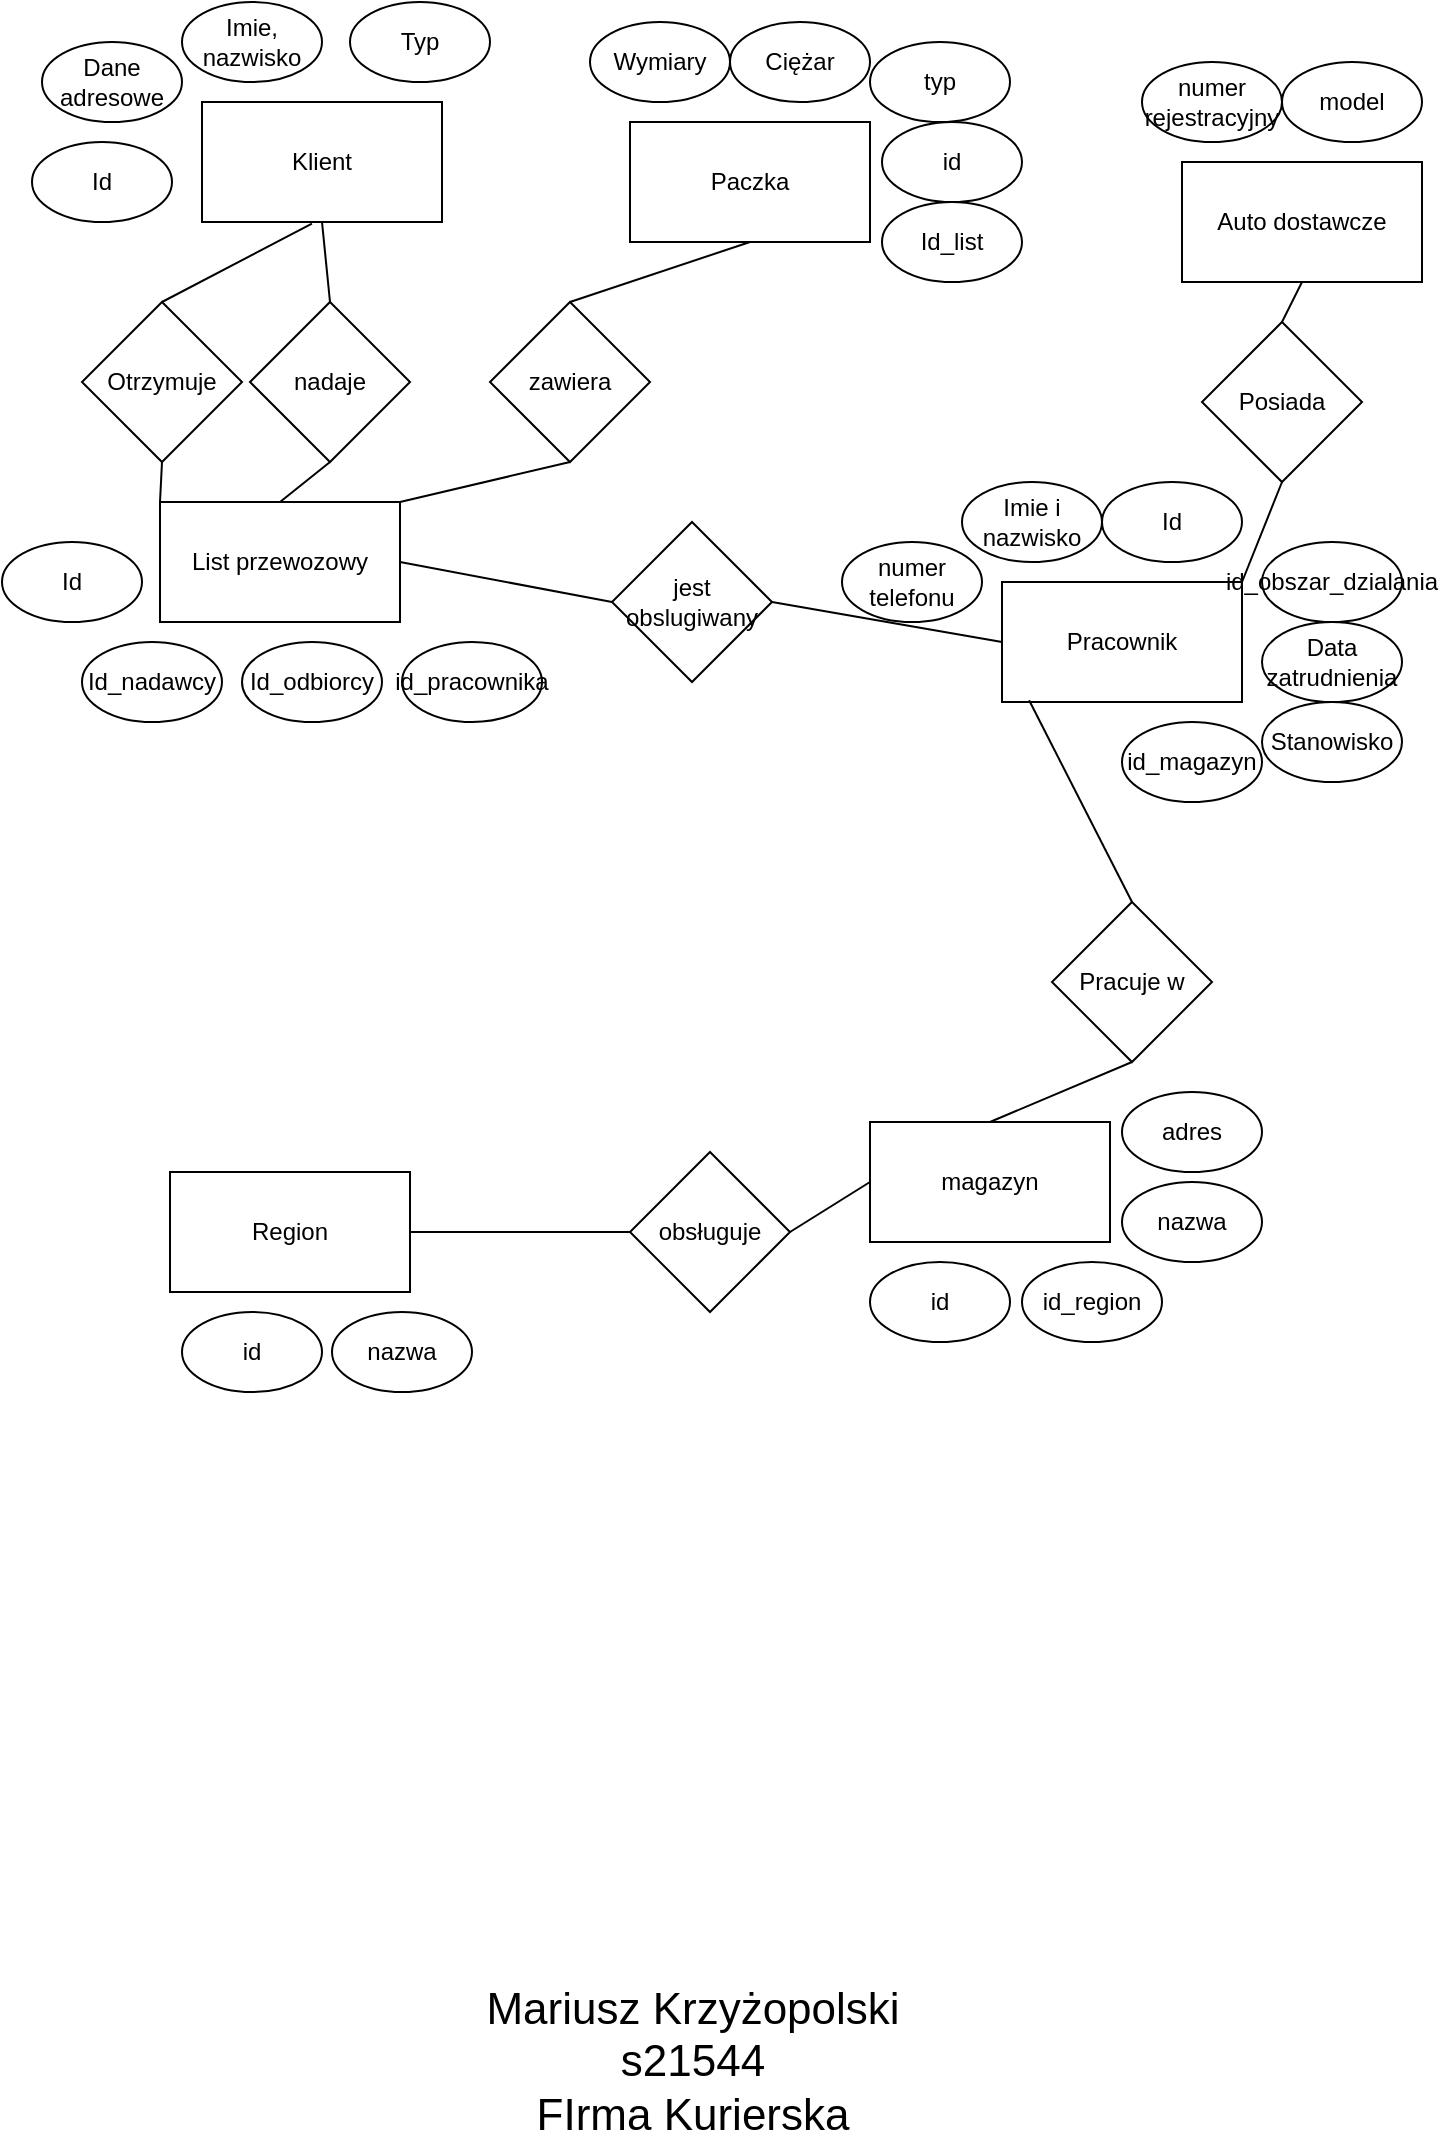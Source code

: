 <mxfile version="13.10.4" type="github">
  <diagram id="YYhD71GSfdkhSg4LdyBN" name="Page-1">
    <mxGraphModel dx="1422" dy="794" grid="1" gridSize="10" guides="1" tooltips="1" connect="1" arrows="1" fold="1" page="1" pageScale="1" pageWidth="827" pageHeight="1169" math="0" shadow="0">
      <root>
        <mxCell id="0" />
        <mxCell id="1" parent="0" />
        <mxCell id="_NEotnmEXPinoTVCzVwU-2" value="Otrzymuje" style="rhombus;whiteSpace=wrap;html=1;" parent="1" vertex="1">
          <mxGeometry x="80" y="190" width="80" height="80" as="geometry" />
        </mxCell>
        <mxCell id="_NEotnmEXPinoTVCzVwU-4" value="Klient" style="rounded=0;whiteSpace=wrap;html=1;" parent="1" vertex="1">
          <mxGeometry x="140" y="90" width="120" height="60" as="geometry" />
        </mxCell>
        <mxCell id="_NEotnmEXPinoTVCzVwU-5" value="nadaje" style="rhombus;whiteSpace=wrap;html=1;" parent="1" vertex="1">
          <mxGeometry x="164" y="190" width="80" height="80" as="geometry" />
        </mxCell>
        <mxCell id="_NEotnmEXPinoTVCzVwU-6" value="" style="endArrow=none;html=1;entryX=0.5;entryY=1;entryDx=0;entryDy=0;exitX=0.5;exitY=0;exitDx=0;exitDy=0;" parent="1" source="_NEotnmEXPinoTVCzVwU-5" target="_NEotnmEXPinoTVCzVwU-4" edge="1">
          <mxGeometry width="50" height="50" relative="1" as="geometry">
            <mxPoint x="240" y="330" as="sourcePoint" />
            <mxPoint x="290" y="280" as="targetPoint" />
          </mxGeometry>
        </mxCell>
        <mxCell id="_NEotnmEXPinoTVCzVwU-7" value="List przewozowy" style="rounded=0;whiteSpace=wrap;html=1;" parent="1" vertex="1">
          <mxGeometry x="119" y="290" width="120" height="60" as="geometry" />
        </mxCell>
        <mxCell id="_NEotnmEXPinoTVCzVwU-8" value="zawiera" style="rhombus;whiteSpace=wrap;html=1;" parent="1" vertex="1">
          <mxGeometry x="284" y="190" width="80" height="80" as="geometry" />
        </mxCell>
        <mxCell id="_NEotnmEXPinoTVCzVwU-9" value="Paczka" style="rounded=0;whiteSpace=wrap;html=1;" parent="1" vertex="1">
          <mxGeometry x="354" y="100" width="120" height="60" as="geometry" />
        </mxCell>
        <mxCell id="_NEotnmEXPinoTVCzVwU-10" value="" style="endArrow=none;html=1;entryX=0.5;entryY=1;entryDx=0;entryDy=0;exitX=0.5;exitY=0;exitDx=0;exitDy=0;" parent="1" source="_NEotnmEXPinoTVCzVwU-8" target="_NEotnmEXPinoTVCzVwU-9" edge="1">
          <mxGeometry width="50" height="50" relative="1" as="geometry">
            <mxPoint x="240" y="230" as="sourcePoint" />
            <mxPoint x="290" y="180" as="targetPoint" />
          </mxGeometry>
        </mxCell>
        <mxCell id="_NEotnmEXPinoTVCzVwU-11" value="" style="endArrow=none;html=1;entryX=0.5;entryY=1;entryDx=0;entryDy=0;exitX=0;exitY=0;exitDx=0;exitDy=0;" parent="1" source="_NEotnmEXPinoTVCzVwU-7" target="_NEotnmEXPinoTVCzVwU-2" edge="1">
          <mxGeometry width="50" height="50" relative="1" as="geometry">
            <mxPoint x="240" y="230" as="sourcePoint" />
            <mxPoint x="290" y="180" as="targetPoint" />
          </mxGeometry>
        </mxCell>
        <mxCell id="_NEotnmEXPinoTVCzVwU-12" value="" style="endArrow=none;html=1;entryX=0.5;entryY=1;entryDx=0;entryDy=0;exitX=0.5;exitY=0;exitDx=0;exitDy=0;" parent="1" source="_NEotnmEXPinoTVCzVwU-7" target="_NEotnmEXPinoTVCzVwU-5" edge="1">
          <mxGeometry width="50" height="50" relative="1" as="geometry">
            <mxPoint x="240" y="230" as="sourcePoint" />
            <mxPoint x="290" y="180" as="targetPoint" />
          </mxGeometry>
        </mxCell>
        <mxCell id="_NEotnmEXPinoTVCzVwU-13" value="" style="endArrow=none;html=1;entryX=0.5;entryY=1;entryDx=0;entryDy=0;exitX=1;exitY=0;exitDx=0;exitDy=0;" parent="1" source="_NEotnmEXPinoTVCzVwU-7" target="_NEotnmEXPinoTVCzVwU-8" edge="1">
          <mxGeometry width="50" height="50" relative="1" as="geometry">
            <mxPoint x="240" y="230" as="sourcePoint" />
            <mxPoint x="290" y="180" as="targetPoint" />
          </mxGeometry>
        </mxCell>
        <mxCell id="_NEotnmEXPinoTVCzVwU-15" value="Pracownik" style="rounded=0;whiteSpace=wrap;html=1;" parent="1" vertex="1">
          <mxGeometry x="540" y="330" width="120" height="60" as="geometry" />
        </mxCell>
        <mxCell id="_NEotnmEXPinoTVCzVwU-18" value="Posiada" style="rhombus;whiteSpace=wrap;html=1;" parent="1" vertex="1">
          <mxGeometry x="640" y="200" width="80" height="80" as="geometry" />
        </mxCell>
        <mxCell id="_NEotnmEXPinoTVCzVwU-19" value="Auto dostawcze" style="rounded=0;whiteSpace=wrap;html=1;" parent="1" vertex="1">
          <mxGeometry x="630" y="120" width="120" height="60" as="geometry" />
        </mxCell>
        <mxCell id="_NEotnmEXPinoTVCzVwU-20" value="" style="endArrow=none;html=1;entryX=0.5;entryY=1;entryDx=0;entryDy=0;exitX=0.5;exitY=0;exitDx=0;exitDy=0;" parent="1" source="_NEotnmEXPinoTVCzVwU-18" target="_NEotnmEXPinoTVCzVwU-19" edge="1">
          <mxGeometry width="50" height="50" relative="1" as="geometry">
            <mxPoint x="500" y="230" as="sourcePoint" />
            <mxPoint x="550" y="180" as="targetPoint" />
          </mxGeometry>
        </mxCell>
        <mxCell id="_NEotnmEXPinoTVCzVwU-21" value="" style="endArrow=none;html=1;entryX=0.5;entryY=1;entryDx=0;entryDy=0;exitX=1;exitY=0;exitDx=0;exitDy=0;" parent="1" source="_NEotnmEXPinoTVCzVwU-15" target="_NEotnmEXPinoTVCzVwU-18" edge="1">
          <mxGeometry width="50" height="50" relative="1" as="geometry">
            <mxPoint x="500" y="230" as="sourcePoint" />
            <mxPoint x="550" y="180" as="targetPoint" />
          </mxGeometry>
        </mxCell>
        <mxCell id="_NEotnmEXPinoTVCzVwU-25" value="Pracuje w" style="rhombus;whiteSpace=wrap;html=1;" parent="1" vertex="1">
          <mxGeometry x="565" y="490" width="80" height="80" as="geometry" />
        </mxCell>
        <mxCell id="_NEotnmEXPinoTVCzVwU-26" value="magazyn" style="rounded=0;whiteSpace=wrap;html=1;" parent="1" vertex="1">
          <mxGeometry x="474" y="600" width="120" height="60" as="geometry" />
        </mxCell>
        <mxCell id="_NEotnmEXPinoTVCzVwU-27" value="" style="endArrow=none;html=1;exitX=0.5;exitY=0;exitDx=0;exitDy=0;entryX=0.113;entryY=0.986;entryDx=0;entryDy=0;entryPerimeter=0;" parent="1" source="_NEotnmEXPinoTVCzVwU-25" target="_NEotnmEXPinoTVCzVwU-15" edge="1">
          <mxGeometry width="50" height="50" relative="1" as="geometry">
            <mxPoint x="420" y="530" as="sourcePoint" />
            <mxPoint x="720" y="460" as="targetPoint" />
          </mxGeometry>
        </mxCell>
        <mxCell id="_NEotnmEXPinoTVCzVwU-28" value="" style="endArrow=none;html=1;entryX=0.5;entryY=1;entryDx=0;entryDy=0;exitX=0.5;exitY=0;exitDx=0;exitDy=0;" parent="1" source="_NEotnmEXPinoTVCzVwU-26" target="_NEotnmEXPinoTVCzVwU-25" edge="1">
          <mxGeometry width="50" height="50" relative="1" as="geometry">
            <mxPoint x="420" y="530" as="sourcePoint" />
            <mxPoint x="470" y="480" as="targetPoint" />
          </mxGeometry>
        </mxCell>
        <mxCell id="_NEotnmEXPinoTVCzVwU-40" value="Region" style="rounded=0;whiteSpace=wrap;html=1;" parent="1" vertex="1">
          <mxGeometry x="124" y="625" width="120" height="60" as="geometry" />
        </mxCell>
        <mxCell id="_NEotnmEXPinoTVCzVwU-42" value="obsługuje" style="rhombus;whiteSpace=wrap;html=1;" parent="1" vertex="1">
          <mxGeometry x="354" y="615" width="80" height="80" as="geometry" />
        </mxCell>
        <mxCell id="_NEotnmEXPinoTVCzVwU-43" value="" style="endArrow=none;html=1;exitX=1;exitY=0.5;exitDx=0;exitDy=0;entryX=0;entryY=0.5;entryDx=0;entryDy=0;" parent="1" source="_NEotnmEXPinoTVCzVwU-40" target="_NEotnmEXPinoTVCzVwU-42" edge="1">
          <mxGeometry width="50" height="50" relative="1" as="geometry">
            <mxPoint x="280" y="530" as="sourcePoint" />
            <mxPoint x="330" y="480" as="targetPoint" />
          </mxGeometry>
        </mxCell>
        <mxCell id="_NEotnmEXPinoTVCzVwU-44" value="" style="endArrow=none;html=1;exitX=1;exitY=0.5;exitDx=0;exitDy=0;entryX=0;entryY=0.5;entryDx=0;entryDy=0;" parent="1" source="_NEotnmEXPinoTVCzVwU-42" target="_NEotnmEXPinoTVCzVwU-26" edge="1">
          <mxGeometry width="50" height="50" relative="1" as="geometry">
            <mxPoint x="280" y="530" as="sourcePoint" />
            <mxPoint x="330" y="480" as="targetPoint" />
          </mxGeometry>
        </mxCell>
        <mxCell id="bGgNWLssVG6uiogLBOGS-1" value="Id" style="ellipse;whiteSpace=wrap;html=1;" parent="1" vertex="1">
          <mxGeometry x="55" y="110" width="70" height="40" as="geometry" />
        </mxCell>
        <mxCell id="bGgNWLssVG6uiogLBOGS-2" value="Dane adresowe" style="ellipse;whiteSpace=wrap;html=1;" parent="1" vertex="1">
          <mxGeometry x="60" y="60" width="70" height="40" as="geometry" />
        </mxCell>
        <mxCell id="bGgNWLssVG6uiogLBOGS-3" value="Imie, nazwisko" style="ellipse;whiteSpace=wrap;html=1;" parent="1" vertex="1">
          <mxGeometry x="130" y="40" width="70" height="40" as="geometry" />
        </mxCell>
        <mxCell id="bGgNWLssVG6uiogLBOGS-4" value="" style="endArrow=none;html=1;exitX=0.5;exitY=0;exitDx=0;exitDy=0;entryX=0.458;entryY=1.014;entryDx=0;entryDy=0;entryPerimeter=0;" parent="1" source="_NEotnmEXPinoTVCzVwU-2" target="_NEotnmEXPinoTVCzVwU-4" edge="1">
          <mxGeometry width="50" height="50" relative="1" as="geometry">
            <mxPoint x="190" y="180" as="sourcePoint" />
            <mxPoint x="240" y="130" as="targetPoint" />
          </mxGeometry>
        </mxCell>
        <mxCell id="bGgNWLssVG6uiogLBOGS-5" value="Typ" style="ellipse;whiteSpace=wrap;html=1;" parent="1" vertex="1">
          <mxGeometry x="214" y="40" width="70" height="40" as="geometry" />
        </mxCell>
        <mxCell id="bGgNWLssVG6uiogLBOGS-10" value="Wymiary" style="ellipse;whiteSpace=wrap;html=1;" parent="1" vertex="1">
          <mxGeometry x="334" y="50" width="70" height="40" as="geometry" />
        </mxCell>
        <mxCell id="bGgNWLssVG6uiogLBOGS-11" value="Ciężar" style="ellipse;whiteSpace=wrap;html=1;" parent="1" vertex="1">
          <mxGeometry x="404" y="50" width="70" height="40" as="geometry" />
        </mxCell>
        <mxCell id="bGgNWLssVG6uiogLBOGS-12" value="typ" style="ellipse;whiteSpace=wrap;html=1;" parent="1" vertex="1">
          <mxGeometry x="474" y="60" width="70" height="40" as="geometry" />
        </mxCell>
        <mxCell id="5yViiU8TEtJEwyE6yCjg-1" style="edgeStyle=orthogonalEdgeStyle;rounded=0;orthogonalLoop=1;jettySize=auto;html=1;exitX=0.5;exitY=1;exitDx=0;exitDy=0;" edge="1" parent="1" source="bGgNWLssVG6uiogLBOGS-13" target="bGgNWLssVG6uiogLBOGS-14">
          <mxGeometry relative="1" as="geometry" />
        </mxCell>
        <mxCell id="bGgNWLssVG6uiogLBOGS-13" value="id" style="ellipse;whiteSpace=wrap;html=1;" parent="1" vertex="1">
          <mxGeometry x="480" y="100" width="70" height="40" as="geometry" />
        </mxCell>
        <mxCell id="bGgNWLssVG6uiogLBOGS-14" value="Id_list" style="ellipse;whiteSpace=wrap;html=1;" parent="1" vertex="1">
          <mxGeometry x="480" y="140" width="70" height="40" as="geometry" />
        </mxCell>
        <mxCell id="bGgNWLssVG6uiogLBOGS-15" value="Id" style="ellipse;whiteSpace=wrap;html=1;" parent="1" vertex="1">
          <mxGeometry x="40" y="310" width="70" height="40" as="geometry" />
        </mxCell>
        <mxCell id="bGgNWLssVG6uiogLBOGS-16" value="Id_nadawcy" style="ellipse;whiteSpace=wrap;html=1;" parent="1" vertex="1">
          <mxGeometry x="80" y="360" width="70" height="40" as="geometry" />
        </mxCell>
        <mxCell id="bGgNWLssVG6uiogLBOGS-17" value="Id_odbiorcy" style="ellipse;whiteSpace=wrap;html=1;" parent="1" vertex="1">
          <mxGeometry x="160" y="360" width="70" height="40" as="geometry" />
        </mxCell>
        <mxCell id="bGgNWLssVG6uiogLBOGS-20" value="jest obslugiwany" style="rhombus;whiteSpace=wrap;html=1;" parent="1" vertex="1">
          <mxGeometry x="345" y="300" width="80" height="80" as="geometry" />
        </mxCell>
        <mxCell id="bGgNWLssVG6uiogLBOGS-22" value="" style="endArrow=none;html=1;entryX=0;entryY=0.5;entryDx=0;entryDy=0;exitX=1;exitY=0.5;exitDx=0;exitDy=0;" parent="1" source="_NEotnmEXPinoTVCzVwU-7" target="bGgNWLssVG6uiogLBOGS-20" edge="1">
          <mxGeometry width="50" height="50" relative="1" as="geometry">
            <mxPoint x="450" y="380" as="sourcePoint" />
            <mxPoint x="500" y="330" as="targetPoint" />
          </mxGeometry>
        </mxCell>
        <mxCell id="bGgNWLssVG6uiogLBOGS-29" value="numer rejestracyjny" style="ellipse;whiteSpace=wrap;html=1;" parent="1" vertex="1">
          <mxGeometry x="610" y="70" width="70" height="40" as="geometry" />
        </mxCell>
        <mxCell id="bGgNWLssVG6uiogLBOGS-30" value="model" style="ellipse;whiteSpace=wrap;html=1;" parent="1" vertex="1">
          <mxGeometry x="680" y="70" width="70" height="40" as="geometry" />
        </mxCell>
        <mxCell id="bGgNWLssVG6uiogLBOGS-31" value="Imie i nazwisko" style="ellipse;whiteSpace=wrap;html=1;" parent="1" vertex="1">
          <mxGeometry x="520" y="280" width="70" height="40" as="geometry" />
        </mxCell>
        <mxCell id="bGgNWLssVG6uiogLBOGS-32" value="Data zatrudnienia" style="ellipse;whiteSpace=wrap;html=1;" parent="1" vertex="1">
          <mxGeometry x="670" y="350" width="70" height="40" as="geometry" />
        </mxCell>
        <mxCell id="bGgNWLssVG6uiogLBOGS-34" value="Stanowisko" style="ellipse;whiteSpace=wrap;html=1;" parent="1" vertex="1">
          <mxGeometry x="670" y="390" width="70" height="40" as="geometry" />
        </mxCell>
        <mxCell id="bGgNWLssVG6uiogLBOGS-35" value="numer telefonu" style="ellipse;whiteSpace=wrap;html=1;" parent="1" vertex="1">
          <mxGeometry x="460" y="310" width="70" height="40" as="geometry" />
        </mxCell>
        <mxCell id="bGgNWLssVG6uiogLBOGS-36" value="Id" style="ellipse;whiteSpace=wrap;html=1;" parent="1" vertex="1">
          <mxGeometry x="590" y="280" width="70" height="40" as="geometry" />
        </mxCell>
        <mxCell id="bGgNWLssVG6uiogLBOGS-37" value="id_magazyn" style="ellipse;whiteSpace=wrap;html=1;" parent="1" vertex="1">
          <mxGeometry x="600" y="400" width="70" height="40" as="geometry" />
        </mxCell>
        <mxCell id="bGgNWLssVG6uiogLBOGS-38" value="id_obszar_dzialania" style="ellipse;whiteSpace=wrap;html=1;" parent="1" vertex="1">
          <mxGeometry x="670" y="310" width="70" height="40" as="geometry" />
        </mxCell>
        <mxCell id="bGgNWLssVG6uiogLBOGS-39" value="id" style="ellipse;whiteSpace=wrap;html=1;" parent="1" vertex="1">
          <mxGeometry x="474" y="670" width="70" height="40" as="geometry" />
        </mxCell>
        <mxCell id="bGgNWLssVG6uiogLBOGS-40" value="id_region" style="ellipse;whiteSpace=wrap;html=1;" parent="1" vertex="1">
          <mxGeometry x="550" y="670" width="70" height="40" as="geometry" />
        </mxCell>
        <mxCell id="bGgNWLssVG6uiogLBOGS-41" value="nazwa" style="ellipse;whiteSpace=wrap;html=1;" parent="1" vertex="1">
          <mxGeometry x="600" y="630" width="70" height="40" as="geometry" />
        </mxCell>
        <mxCell id="bGgNWLssVG6uiogLBOGS-42" value="adres" style="ellipse;whiteSpace=wrap;html=1;" parent="1" vertex="1">
          <mxGeometry x="600" y="585" width="70" height="40" as="geometry" />
        </mxCell>
        <mxCell id="bGgNWLssVG6uiogLBOGS-43" value="id" style="ellipse;whiteSpace=wrap;html=1;" parent="1" vertex="1">
          <mxGeometry x="130" y="695" width="70" height="40" as="geometry" />
        </mxCell>
        <mxCell id="bGgNWLssVG6uiogLBOGS-44" value="nazwa" style="ellipse;whiteSpace=wrap;html=1;" parent="1" vertex="1">
          <mxGeometry x="205" y="695" width="70" height="40" as="geometry" />
        </mxCell>
        <mxCell id="bGgNWLssVG6uiogLBOGS-54" value="&lt;font style=&quot;font-size: 22px&quot;&gt;Mariusz Krzyżopolski&lt;br&gt;s21544&lt;br&gt;FIrma Kurierska&lt;/font&gt;" style="text;html=1;resizable=0;autosize=1;align=center;verticalAlign=middle;points=[];fillColor=none;strokeColor=none;rounded=0;" parent="1" vertex="1">
          <mxGeometry x="275" y="1040" width="220" height="60" as="geometry" />
        </mxCell>
        <mxCell id="5yViiU8TEtJEwyE6yCjg-2" value="" style="endArrow=none;html=1;entryX=1;entryY=0.5;entryDx=0;entryDy=0;exitX=0;exitY=0.5;exitDx=0;exitDy=0;" edge="1" parent="1" source="_NEotnmEXPinoTVCzVwU-15" target="bGgNWLssVG6uiogLBOGS-20">
          <mxGeometry width="50" height="50" relative="1" as="geometry">
            <mxPoint x="480" y="340" as="sourcePoint" />
            <mxPoint x="440" y="480" as="targetPoint" />
          </mxGeometry>
        </mxCell>
        <mxCell id="5yViiU8TEtJEwyE6yCjg-4" value="id_pracownika" style="ellipse;whiteSpace=wrap;html=1;" vertex="1" parent="1">
          <mxGeometry x="240" y="360" width="70" height="40" as="geometry" />
        </mxCell>
      </root>
    </mxGraphModel>
  </diagram>
</mxfile>
